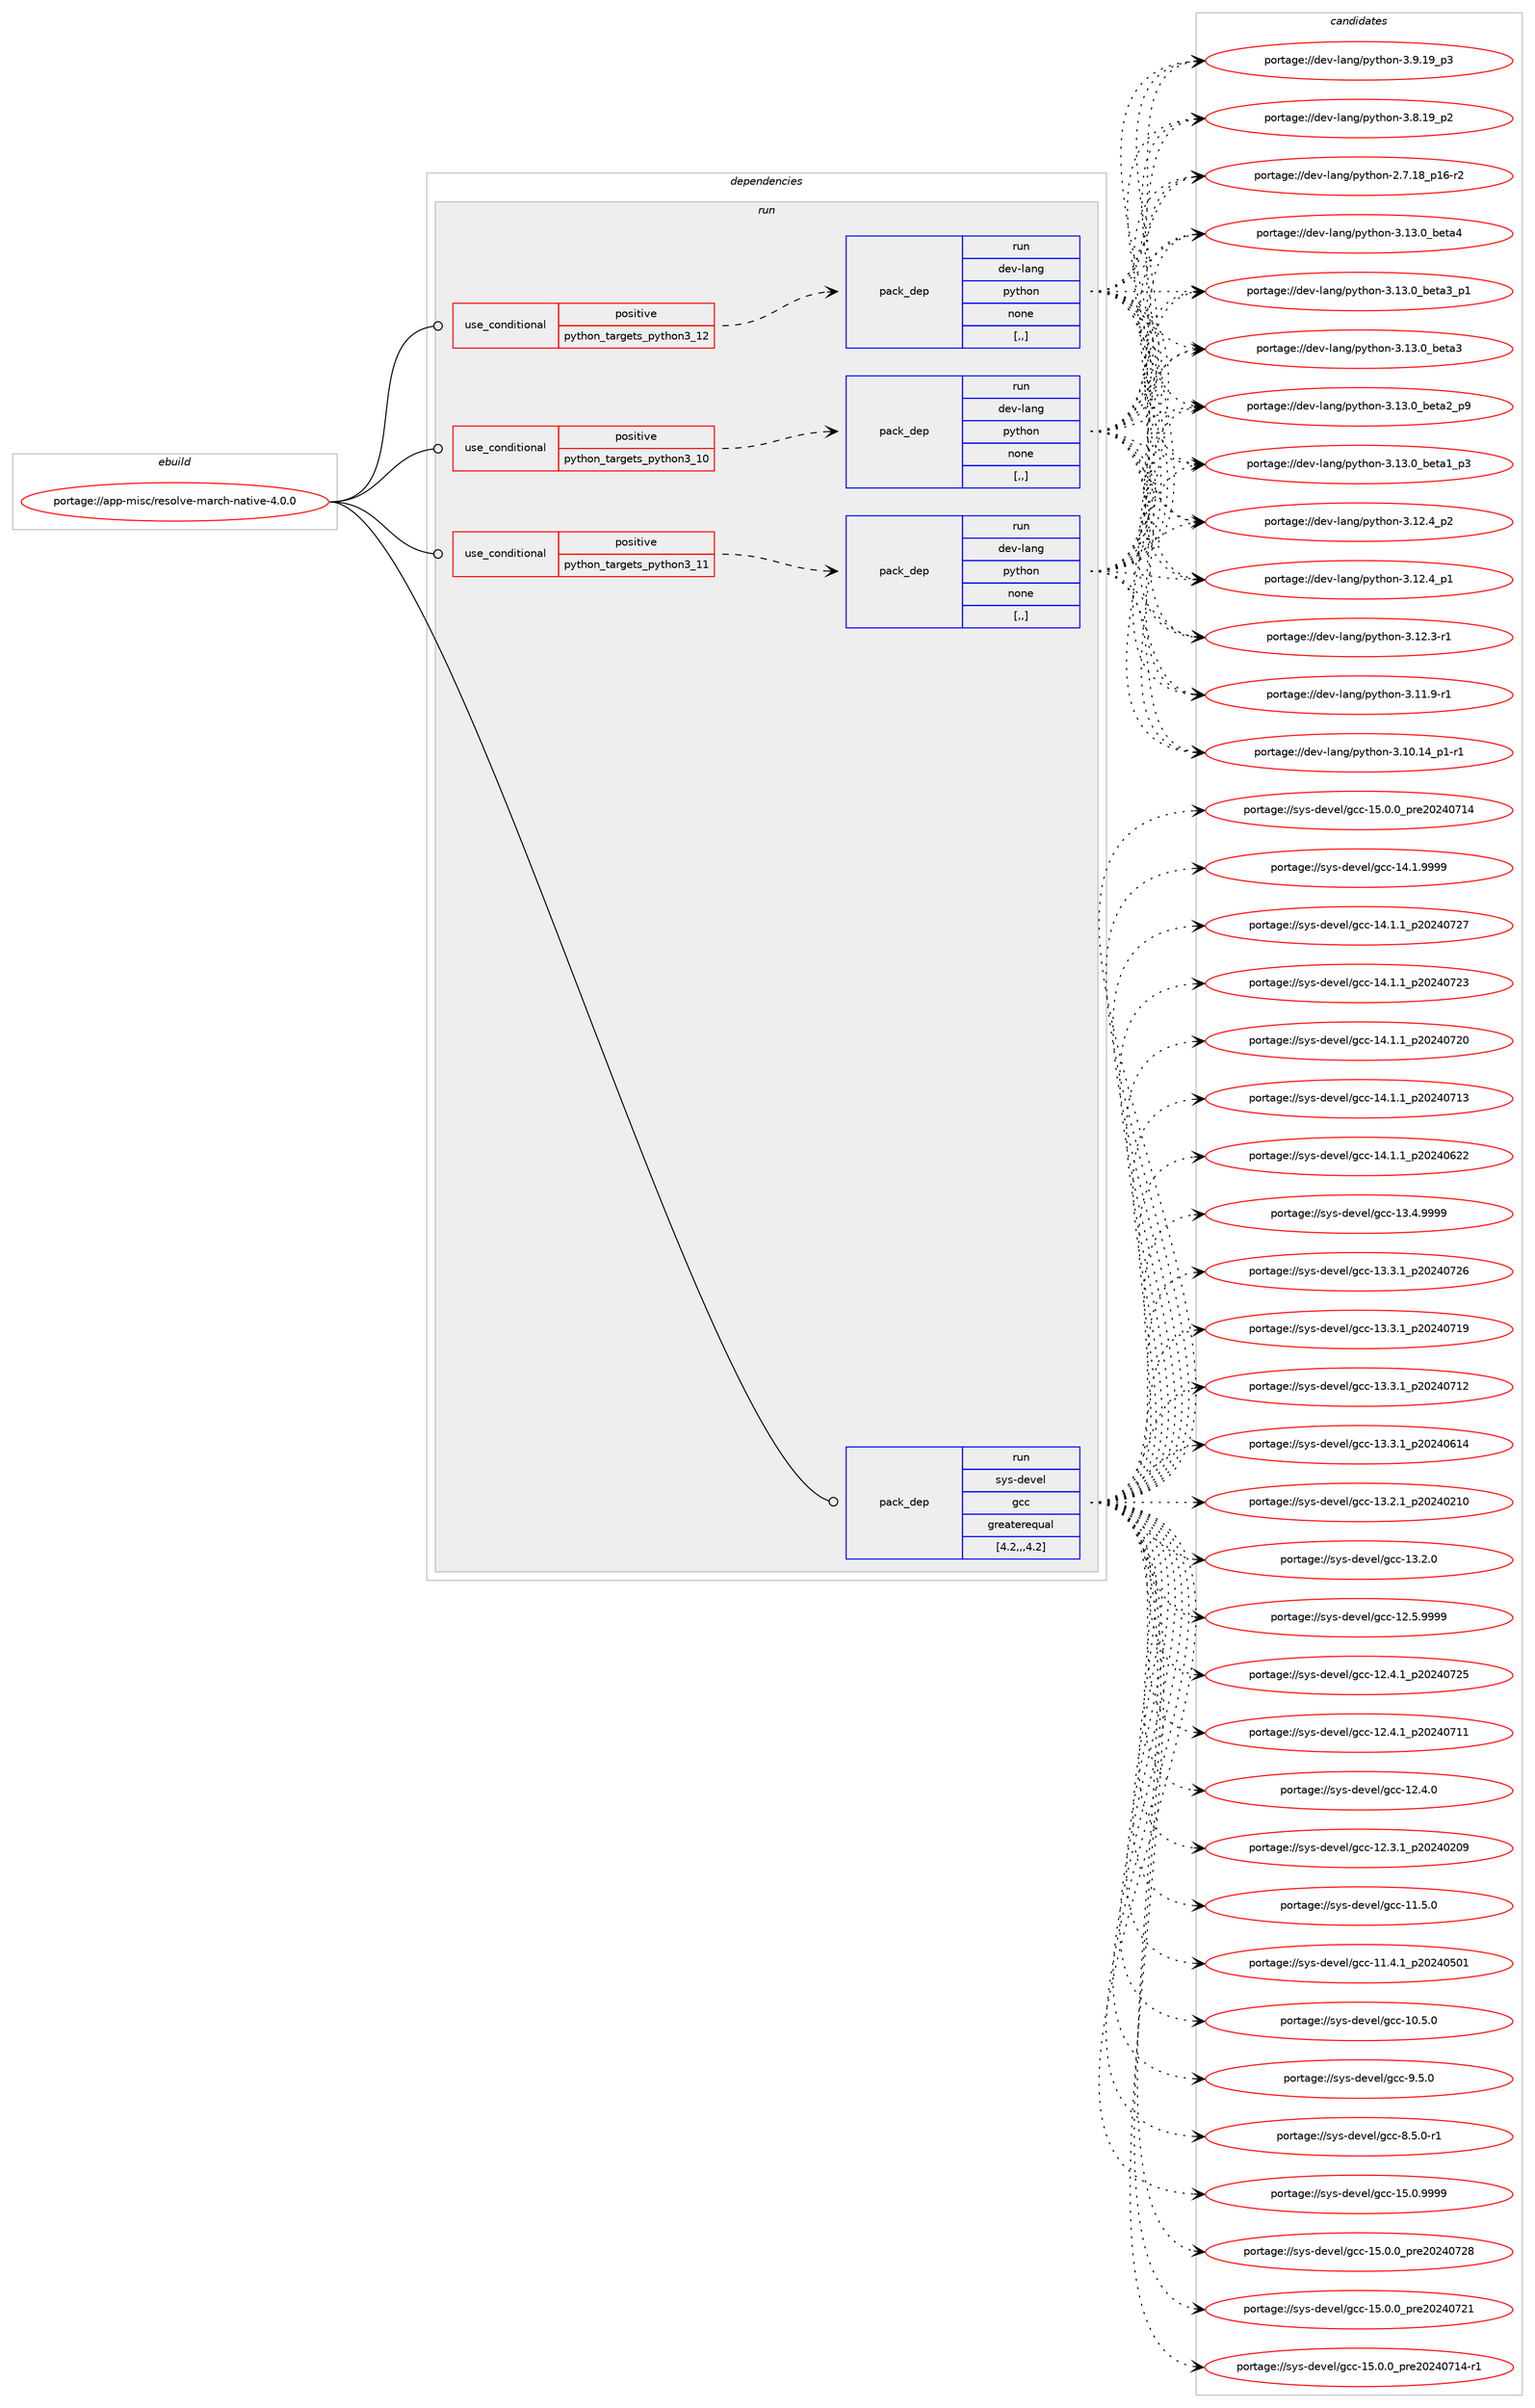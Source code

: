 digraph prolog {

# *************
# Graph options
# *************

newrank=true;
concentrate=true;
compound=true;
graph [rankdir=LR,fontname=Helvetica,fontsize=10,ranksep=1.5];#, ranksep=2.5, nodesep=0.2];
edge  [arrowhead=vee];
node  [fontname=Helvetica,fontsize=10];

# **********
# The ebuild
# **********

subgraph cluster_leftcol {
color=gray;
label=<<i>ebuild</i>>;
id [label="portage://app-misc/resolve-march-native-4.0.0", color=red, width=4, href="../app-misc/resolve-march-native-4.0.0.svg"];
}

# ****************
# The dependencies
# ****************

subgraph cluster_midcol {
color=gray;
label=<<i>dependencies</i>>;
subgraph cluster_compile {
fillcolor="#eeeeee";
style=filled;
label=<<i>compile</i>>;
}
subgraph cluster_compileandrun {
fillcolor="#eeeeee";
style=filled;
label=<<i>compile and run</i>>;
}
subgraph cluster_run {
fillcolor="#eeeeee";
style=filled;
label=<<i>run</i>>;
subgraph cond12679 {
dependency43880 [label=<<TABLE BORDER="0" CELLBORDER="1" CELLSPACING="0" CELLPADDING="4"><TR><TD ROWSPAN="3" CELLPADDING="10">use_conditional</TD></TR><TR><TD>positive</TD></TR><TR><TD>python_targets_python3_10</TD></TR></TABLE>>, shape=none, color=red];
subgraph pack30800 {
dependency43881 [label=<<TABLE BORDER="0" CELLBORDER="1" CELLSPACING="0" CELLPADDING="4" WIDTH="220"><TR><TD ROWSPAN="6" CELLPADDING="30">pack_dep</TD></TR><TR><TD WIDTH="110">run</TD></TR><TR><TD>dev-lang</TD></TR><TR><TD>python</TD></TR><TR><TD>none</TD></TR><TR><TD>[,,]</TD></TR></TABLE>>, shape=none, color=blue];
}
dependency43880:e -> dependency43881:w [weight=20,style="dashed",arrowhead="vee"];
}
id:e -> dependency43880:w [weight=20,style="solid",arrowhead="odot"];
subgraph cond12680 {
dependency43882 [label=<<TABLE BORDER="0" CELLBORDER="1" CELLSPACING="0" CELLPADDING="4"><TR><TD ROWSPAN="3" CELLPADDING="10">use_conditional</TD></TR><TR><TD>positive</TD></TR><TR><TD>python_targets_python3_11</TD></TR></TABLE>>, shape=none, color=red];
subgraph pack30801 {
dependency43883 [label=<<TABLE BORDER="0" CELLBORDER="1" CELLSPACING="0" CELLPADDING="4" WIDTH="220"><TR><TD ROWSPAN="6" CELLPADDING="30">pack_dep</TD></TR><TR><TD WIDTH="110">run</TD></TR><TR><TD>dev-lang</TD></TR><TR><TD>python</TD></TR><TR><TD>none</TD></TR><TR><TD>[,,]</TD></TR></TABLE>>, shape=none, color=blue];
}
dependency43882:e -> dependency43883:w [weight=20,style="dashed",arrowhead="vee"];
}
id:e -> dependency43882:w [weight=20,style="solid",arrowhead="odot"];
subgraph cond12681 {
dependency43884 [label=<<TABLE BORDER="0" CELLBORDER="1" CELLSPACING="0" CELLPADDING="4"><TR><TD ROWSPAN="3" CELLPADDING="10">use_conditional</TD></TR><TR><TD>positive</TD></TR><TR><TD>python_targets_python3_12</TD></TR></TABLE>>, shape=none, color=red];
subgraph pack30802 {
dependency43885 [label=<<TABLE BORDER="0" CELLBORDER="1" CELLSPACING="0" CELLPADDING="4" WIDTH="220"><TR><TD ROWSPAN="6" CELLPADDING="30">pack_dep</TD></TR><TR><TD WIDTH="110">run</TD></TR><TR><TD>dev-lang</TD></TR><TR><TD>python</TD></TR><TR><TD>none</TD></TR><TR><TD>[,,]</TD></TR></TABLE>>, shape=none, color=blue];
}
dependency43884:e -> dependency43885:w [weight=20,style="dashed",arrowhead="vee"];
}
id:e -> dependency43884:w [weight=20,style="solid",arrowhead="odot"];
subgraph pack30803 {
dependency43886 [label=<<TABLE BORDER="0" CELLBORDER="1" CELLSPACING="0" CELLPADDING="4" WIDTH="220"><TR><TD ROWSPAN="6" CELLPADDING="30">pack_dep</TD></TR><TR><TD WIDTH="110">run</TD></TR><TR><TD>sys-devel</TD></TR><TR><TD>gcc</TD></TR><TR><TD>greaterequal</TD></TR><TR><TD>[4.2,,,4.2]</TD></TR></TABLE>>, shape=none, color=blue];
}
id:e -> dependency43886:w [weight=20,style="solid",arrowhead="odot"];
}
}

# **************
# The candidates
# **************

subgraph cluster_choices {
rank=same;
color=gray;
label=<<i>candidates</i>>;

subgraph choice30800 {
color=black;
nodesep=1;
choice1001011184510897110103471121211161041111104551464951464895981011169752 [label="portage://dev-lang/python-3.13.0_beta4", color=red, width=4,href="../dev-lang/python-3.13.0_beta4.svg"];
choice10010111845108971101034711212111610411111045514649514648959810111697519511249 [label="portage://dev-lang/python-3.13.0_beta3_p1", color=red, width=4,href="../dev-lang/python-3.13.0_beta3_p1.svg"];
choice1001011184510897110103471121211161041111104551464951464895981011169751 [label="portage://dev-lang/python-3.13.0_beta3", color=red, width=4,href="../dev-lang/python-3.13.0_beta3.svg"];
choice10010111845108971101034711212111610411111045514649514648959810111697509511257 [label="portage://dev-lang/python-3.13.0_beta2_p9", color=red, width=4,href="../dev-lang/python-3.13.0_beta2_p9.svg"];
choice10010111845108971101034711212111610411111045514649514648959810111697499511251 [label="portage://dev-lang/python-3.13.0_beta1_p3", color=red, width=4,href="../dev-lang/python-3.13.0_beta1_p3.svg"];
choice100101118451089711010347112121116104111110455146495046529511250 [label="portage://dev-lang/python-3.12.4_p2", color=red, width=4,href="../dev-lang/python-3.12.4_p2.svg"];
choice100101118451089711010347112121116104111110455146495046529511249 [label="portage://dev-lang/python-3.12.4_p1", color=red, width=4,href="../dev-lang/python-3.12.4_p1.svg"];
choice100101118451089711010347112121116104111110455146495046514511449 [label="portage://dev-lang/python-3.12.3-r1", color=red, width=4,href="../dev-lang/python-3.12.3-r1.svg"];
choice100101118451089711010347112121116104111110455146494946574511449 [label="portage://dev-lang/python-3.11.9-r1", color=red, width=4,href="../dev-lang/python-3.11.9-r1.svg"];
choice100101118451089711010347112121116104111110455146494846495295112494511449 [label="portage://dev-lang/python-3.10.14_p1-r1", color=red, width=4,href="../dev-lang/python-3.10.14_p1-r1.svg"];
choice100101118451089711010347112121116104111110455146574649579511251 [label="portage://dev-lang/python-3.9.19_p3", color=red, width=4,href="../dev-lang/python-3.9.19_p3.svg"];
choice100101118451089711010347112121116104111110455146564649579511250 [label="portage://dev-lang/python-3.8.19_p2", color=red, width=4,href="../dev-lang/python-3.8.19_p2.svg"];
choice100101118451089711010347112121116104111110455046554649569511249544511450 [label="portage://dev-lang/python-2.7.18_p16-r2", color=red, width=4,href="../dev-lang/python-2.7.18_p16-r2.svg"];
dependency43881:e -> choice1001011184510897110103471121211161041111104551464951464895981011169752:w [style=dotted,weight="100"];
dependency43881:e -> choice10010111845108971101034711212111610411111045514649514648959810111697519511249:w [style=dotted,weight="100"];
dependency43881:e -> choice1001011184510897110103471121211161041111104551464951464895981011169751:w [style=dotted,weight="100"];
dependency43881:e -> choice10010111845108971101034711212111610411111045514649514648959810111697509511257:w [style=dotted,weight="100"];
dependency43881:e -> choice10010111845108971101034711212111610411111045514649514648959810111697499511251:w [style=dotted,weight="100"];
dependency43881:e -> choice100101118451089711010347112121116104111110455146495046529511250:w [style=dotted,weight="100"];
dependency43881:e -> choice100101118451089711010347112121116104111110455146495046529511249:w [style=dotted,weight="100"];
dependency43881:e -> choice100101118451089711010347112121116104111110455146495046514511449:w [style=dotted,weight="100"];
dependency43881:e -> choice100101118451089711010347112121116104111110455146494946574511449:w [style=dotted,weight="100"];
dependency43881:e -> choice100101118451089711010347112121116104111110455146494846495295112494511449:w [style=dotted,weight="100"];
dependency43881:e -> choice100101118451089711010347112121116104111110455146574649579511251:w [style=dotted,weight="100"];
dependency43881:e -> choice100101118451089711010347112121116104111110455146564649579511250:w [style=dotted,weight="100"];
dependency43881:e -> choice100101118451089711010347112121116104111110455046554649569511249544511450:w [style=dotted,weight="100"];
}
subgraph choice30801 {
color=black;
nodesep=1;
choice1001011184510897110103471121211161041111104551464951464895981011169752 [label="portage://dev-lang/python-3.13.0_beta4", color=red, width=4,href="../dev-lang/python-3.13.0_beta4.svg"];
choice10010111845108971101034711212111610411111045514649514648959810111697519511249 [label="portage://dev-lang/python-3.13.0_beta3_p1", color=red, width=4,href="../dev-lang/python-3.13.0_beta3_p1.svg"];
choice1001011184510897110103471121211161041111104551464951464895981011169751 [label="portage://dev-lang/python-3.13.0_beta3", color=red, width=4,href="../dev-lang/python-3.13.0_beta3.svg"];
choice10010111845108971101034711212111610411111045514649514648959810111697509511257 [label="portage://dev-lang/python-3.13.0_beta2_p9", color=red, width=4,href="../dev-lang/python-3.13.0_beta2_p9.svg"];
choice10010111845108971101034711212111610411111045514649514648959810111697499511251 [label="portage://dev-lang/python-3.13.0_beta1_p3", color=red, width=4,href="../dev-lang/python-3.13.0_beta1_p3.svg"];
choice100101118451089711010347112121116104111110455146495046529511250 [label="portage://dev-lang/python-3.12.4_p2", color=red, width=4,href="../dev-lang/python-3.12.4_p2.svg"];
choice100101118451089711010347112121116104111110455146495046529511249 [label="portage://dev-lang/python-3.12.4_p1", color=red, width=4,href="../dev-lang/python-3.12.4_p1.svg"];
choice100101118451089711010347112121116104111110455146495046514511449 [label="portage://dev-lang/python-3.12.3-r1", color=red, width=4,href="../dev-lang/python-3.12.3-r1.svg"];
choice100101118451089711010347112121116104111110455146494946574511449 [label="portage://dev-lang/python-3.11.9-r1", color=red, width=4,href="../dev-lang/python-3.11.9-r1.svg"];
choice100101118451089711010347112121116104111110455146494846495295112494511449 [label="portage://dev-lang/python-3.10.14_p1-r1", color=red, width=4,href="../dev-lang/python-3.10.14_p1-r1.svg"];
choice100101118451089711010347112121116104111110455146574649579511251 [label="portage://dev-lang/python-3.9.19_p3", color=red, width=4,href="../dev-lang/python-3.9.19_p3.svg"];
choice100101118451089711010347112121116104111110455146564649579511250 [label="portage://dev-lang/python-3.8.19_p2", color=red, width=4,href="../dev-lang/python-3.8.19_p2.svg"];
choice100101118451089711010347112121116104111110455046554649569511249544511450 [label="portage://dev-lang/python-2.7.18_p16-r2", color=red, width=4,href="../dev-lang/python-2.7.18_p16-r2.svg"];
dependency43883:e -> choice1001011184510897110103471121211161041111104551464951464895981011169752:w [style=dotted,weight="100"];
dependency43883:e -> choice10010111845108971101034711212111610411111045514649514648959810111697519511249:w [style=dotted,weight="100"];
dependency43883:e -> choice1001011184510897110103471121211161041111104551464951464895981011169751:w [style=dotted,weight="100"];
dependency43883:e -> choice10010111845108971101034711212111610411111045514649514648959810111697509511257:w [style=dotted,weight="100"];
dependency43883:e -> choice10010111845108971101034711212111610411111045514649514648959810111697499511251:w [style=dotted,weight="100"];
dependency43883:e -> choice100101118451089711010347112121116104111110455146495046529511250:w [style=dotted,weight="100"];
dependency43883:e -> choice100101118451089711010347112121116104111110455146495046529511249:w [style=dotted,weight="100"];
dependency43883:e -> choice100101118451089711010347112121116104111110455146495046514511449:w [style=dotted,weight="100"];
dependency43883:e -> choice100101118451089711010347112121116104111110455146494946574511449:w [style=dotted,weight="100"];
dependency43883:e -> choice100101118451089711010347112121116104111110455146494846495295112494511449:w [style=dotted,weight="100"];
dependency43883:e -> choice100101118451089711010347112121116104111110455146574649579511251:w [style=dotted,weight="100"];
dependency43883:e -> choice100101118451089711010347112121116104111110455146564649579511250:w [style=dotted,weight="100"];
dependency43883:e -> choice100101118451089711010347112121116104111110455046554649569511249544511450:w [style=dotted,weight="100"];
}
subgraph choice30802 {
color=black;
nodesep=1;
choice1001011184510897110103471121211161041111104551464951464895981011169752 [label="portage://dev-lang/python-3.13.0_beta4", color=red, width=4,href="../dev-lang/python-3.13.0_beta4.svg"];
choice10010111845108971101034711212111610411111045514649514648959810111697519511249 [label="portage://dev-lang/python-3.13.0_beta3_p1", color=red, width=4,href="../dev-lang/python-3.13.0_beta3_p1.svg"];
choice1001011184510897110103471121211161041111104551464951464895981011169751 [label="portage://dev-lang/python-3.13.0_beta3", color=red, width=4,href="../dev-lang/python-3.13.0_beta3.svg"];
choice10010111845108971101034711212111610411111045514649514648959810111697509511257 [label="portage://dev-lang/python-3.13.0_beta2_p9", color=red, width=4,href="../dev-lang/python-3.13.0_beta2_p9.svg"];
choice10010111845108971101034711212111610411111045514649514648959810111697499511251 [label="portage://dev-lang/python-3.13.0_beta1_p3", color=red, width=4,href="../dev-lang/python-3.13.0_beta1_p3.svg"];
choice100101118451089711010347112121116104111110455146495046529511250 [label="portage://dev-lang/python-3.12.4_p2", color=red, width=4,href="../dev-lang/python-3.12.4_p2.svg"];
choice100101118451089711010347112121116104111110455146495046529511249 [label="portage://dev-lang/python-3.12.4_p1", color=red, width=4,href="../dev-lang/python-3.12.4_p1.svg"];
choice100101118451089711010347112121116104111110455146495046514511449 [label="portage://dev-lang/python-3.12.3-r1", color=red, width=4,href="../dev-lang/python-3.12.3-r1.svg"];
choice100101118451089711010347112121116104111110455146494946574511449 [label="portage://dev-lang/python-3.11.9-r1", color=red, width=4,href="../dev-lang/python-3.11.9-r1.svg"];
choice100101118451089711010347112121116104111110455146494846495295112494511449 [label="portage://dev-lang/python-3.10.14_p1-r1", color=red, width=4,href="../dev-lang/python-3.10.14_p1-r1.svg"];
choice100101118451089711010347112121116104111110455146574649579511251 [label="portage://dev-lang/python-3.9.19_p3", color=red, width=4,href="../dev-lang/python-3.9.19_p3.svg"];
choice100101118451089711010347112121116104111110455146564649579511250 [label="portage://dev-lang/python-3.8.19_p2", color=red, width=4,href="../dev-lang/python-3.8.19_p2.svg"];
choice100101118451089711010347112121116104111110455046554649569511249544511450 [label="portage://dev-lang/python-2.7.18_p16-r2", color=red, width=4,href="../dev-lang/python-2.7.18_p16-r2.svg"];
dependency43885:e -> choice1001011184510897110103471121211161041111104551464951464895981011169752:w [style=dotted,weight="100"];
dependency43885:e -> choice10010111845108971101034711212111610411111045514649514648959810111697519511249:w [style=dotted,weight="100"];
dependency43885:e -> choice1001011184510897110103471121211161041111104551464951464895981011169751:w [style=dotted,weight="100"];
dependency43885:e -> choice10010111845108971101034711212111610411111045514649514648959810111697509511257:w [style=dotted,weight="100"];
dependency43885:e -> choice10010111845108971101034711212111610411111045514649514648959810111697499511251:w [style=dotted,weight="100"];
dependency43885:e -> choice100101118451089711010347112121116104111110455146495046529511250:w [style=dotted,weight="100"];
dependency43885:e -> choice100101118451089711010347112121116104111110455146495046529511249:w [style=dotted,weight="100"];
dependency43885:e -> choice100101118451089711010347112121116104111110455146495046514511449:w [style=dotted,weight="100"];
dependency43885:e -> choice100101118451089711010347112121116104111110455146494946574511449:w [style=dotted,weight="100"];
dependency43885:e -> choice100101118451089711010347112121116104111110455146494846495295112494511449:w [style=dotted,weight="100"];
dependency43885:e -> choice100101118451089711010347112121116104111110455146574649579511251:w [style=dotted,weight="100"];
dependency43885:e -> choice100101118451089711010347112121116104111110455146564649579511250:w [style=dotted,weight="100"];
dependency43885:e -> choice100101118451089711010347112121116104111110455046554649569511249544511450:w [style=dotted,weight="100"];
}
subgraph choice30803 {
color=black;
nodesep=1;
choice1151211154510010111810110847103999945495346484657575757 [label="portage://sys-devel/gcc-15.0.9999", color=red, width=4,href="../sys-devel/gcc-15.0.9999.svg"];
choice1151211154510010111810110847103999945495346484648951121141015048505248555056 [label="portage://sys-devel/gcc-15.0.0_pre20240728", color=red, width=4,href="../sys-devel/gcc-15.0.0_pre20240728.svg"];
choice1151211154510010111810110847103999945495346484648951121141015048505248555049 [label="portage://sys-devel/gcc-15.0.0_pre20240721", color=red, width=4,href="../sys-devel/gcc-15.0.0_pre20240721.svg"];
choice11512111545100101118101108471039999454953464846489511211410150485052485549524511449 [label="portage://sys-devel/gcc-15.0.0_pre20240714-r1", color=red, width=4,href="../sys-devel/gcc-15.0.0_pre20240714-r1.svg"];
choice1151211154510010111810110847103999945495346484648951121141015048505248554952 [label="portage://sys-devel/gcc-15.0.0_pre20240714", color=red, width=4,href="../sys-devel/gcc-15.0.0_pre20240714.svg"];
choice1151211154510010111810110847103999945495246494657575757 [label="portage://sys-devel/gcc-14.1.9999", color=red, width=4,href="../sys-devel/gcc-14.1.9999.svg"];
choice1151211154510010111810110847103999945495246494649951125048505248555055 [label="portage://sys-devel/gcc-14.1.1_p20240727", color=red, width=4,href="../sys-devel/gcc-14.1.1_p20240727.svg"];
choice1151211154510010111810110847103999945495246494649951125048505248555051 [label="portage://sys-devel/gcc-14.1.1_p20240723", color=red, width=4,href="../sys-devel/gcc-14.1.1_p20240723.svg"];
choice1151211154510010111810110847103999945495246494649951125048505248555048 [label="portage://sys-devel/gcc-14.1.1_p20240720", color=red, width=4,href="../sys-devel/gcc-14.1.1_p20240720.svg"];
choice1151211154510010111810110847103999945495246494649951125048505248554951 [label="portage://sys-devel/gcc-14.1.1_p20240713", color=red, width=4,href="../sys-devel/gcc-14.1.1_p20240713.svg"];
choice1151211154510010111810110847103999945495246494649951125048505248545050 [label="portage://sys-devel/gcc-14.1.1_p20240622", color=red, width=4,href="../sys-devel/gcc-14.1.1_p20240622.svg"];
choice1151211154510010111810110847103999945495146524657575757 [label="portage://sys-devel/gcc-13.4.9999", color=red, width=4,href="../sys-devel/gcc-13.4.9999.svg"];
choice1151211154510010111810110847103999945495146514649951125048505248555054 [label="portage://sys-devel/gcc-13.3.1_p20240726", color=red, width=4,href="../sys-devel/gcc-13.3.1_p20240726.svg"];
choice1151211154510010111810110847103999945495146514649951125048505248554957 [label="portage://sys-devel/gcc-13.3.1_p20240719", color=red, width=4,href="../sys-devel/gcc-13.3.1_p20240719.svg"];
choice1151211154510010111810110847103999945495146514649951125048505248554950 [label="portage://sys-devel/gcc-13.3.1_p20240712", color=red, width=4,href="../sys-devel/gcc-13.3.1_p20240712.svg"];
choice1151211154510010111810110847103999945495146514649951125048505248544952 [label="portage://sys-devel/gcc-13.3.1_p20240614", color=red, width=4,href="../sys-devel/gcc-13.3.1_p20240614.svg"];
choice1151211154510010111810110847103999945495146504649951125048505248504948 [label="portage://sys-devel/gcc-13.2.1_p20240210", color=red, width=4,href="../sys-devel/gcc-13.2.1_p20240210.svg"];
choice1151211154510010111810110847103999945495146504648 [label="portage://sys-devel/gcc-13.2.0", color=red, width=4,href="../sys-devel/gcc-13.2.0.svg"];
choice1151211154510010111810110847103999945495046534657575757 [label="portage://sys-devel/gcc-12.5.9999", color=red, width=4,href="../sys-devel/gcc-12.5.9999.svg"];
choice1151211154510010111810110847103999945495046524649951125048505248555053 [label="portage://sys-devel/gcc-12.4.1_p20240725", color=red, width=4,href="../sys-devel/gcc-12.4.1_p20240725.svg"];
choice1151211154510010111810110847103999945495046524649951125048505248554949 [label="portage://sys-devel/gcc-12.4.1_p20240711", color=red, width=4,href="../sys-devel/gcc-12.4.1_p20240711.svg"];
choice1151211154510010111810110847103999945495046524648 [label="portage://sys-devel/gcc-12.4.0", color=red, width=4,href="../sys-devel/gcc-12.4.0.svg"];
choice1151211154510010111810110847103999945495046514649951125048505248504857 [label="portage://sys-devel/gcc-12.3.1_p20240209", color=red, width=4,href="../sys-devel/gcc-12.3.1_p20240209.svg"];
choice1151211154510010111810110847103999945494946534648 [label="portage://sys-devel/gcc-11.5.0", color=red, width=4,href="../sys-devel/gcc-11.5.0.svg"];
choice1151211154510010111810110847103999945494946524649951125048505248534849 [label="portage://sys-devel/gcc-11.4.1_p20240501", color=red, width=4,href="../sys-devel/gcc-11.4.1_p20240501.svg"];
choice1151211154510010111810110847103999945494846534648 [label="portage://sys-devel/gcc-10.5.0", color=red, width=4,href="../sys-devel/gcc-10.5.0.svg"];
choice11512111545100101118101108471039999455746534648 [label="portage://sys-devel/gcc-9.5.0", color=red, width=4,href="../sys-devel/gcc-9.5.0.svg"];
choice115121115451001011181011084710399994556465346484511449 [label="portage://sys-devel/gcc-8.5.0-r1", color=red, width=4,href="../sys-devel/gcc-8.5.0-r1.svg"];
dependency43886:e -> choice1151211154510010111810110847103999945495346484657575757:w [style=dotted,weight="100"];
dependency43886:e -> choice1151211154510010111810110847103999945495346484648951121141015048505248555056:w [style=dotted,weight="100"];
dependency43886:e -> choice1151211154510010111810110847103999945495346484648951121141015048505248555049:w [style=dotted,weight="100"];
dependency43886:e -> choice11512111545100101118101108471039999454953464846489511211410150485052485549524511449:w [style=dotted,weight="100"];
dependency43886:e -> choice1151211154510010111810110847103999945495346484648951121141015048505248554952:w [style=dotted,weight="100"];
dependency43886:e -> choice1151211154510010111810110847103999945495246494657575757:w [style=dotted,weight="100"];
dependency43886:e -> choice1151211154510010111810110847103999945495246494649951125048505248555055:w [style=dotted,weight="100"];
dependency43886:e -> choice1151211154510010111810110847103999945495246494649951125048505248555051:w [style=dotted,weight="100"];
dependency43886:e -> choice1151211154510010111810110847103999945495246494649951125048505248555048:w [style=dotted,weight="100"];
dependency43886:e -> choice1151211154510010111810110847103999945495246494649951125048505248554951:w [style=dotted,weight="100"];
dependency43886:e -> choice1151211154510010111810110847103999945495246494649951125048505248545050:w [style=dotted,weight="100"];
dependency43886:e -> choice1151211154510010111810110847103999945495146524657575757:w [style=dotted,weight="100"];
dependency43886:e -> choice1151211154510010111810110847103999945495146514649951125048505248555054:w [style=dotted,weight="100"];
dependency43886:e -> choice1151211154510010111810110847103999945495146514649951125048505248554957:w [style=dotted,weight="100"];
dependency43886:e -> choice1151211154510010111810110847103999945495146514649951125048505248554950:w [style=dotted,weight="100"];
dependency43886:e -> choice1151211154510010111810110847103999945495146514649951125048505248544952:w [style=dotted,weight="100"];
dependency43886:e -> choice1151211154510010111810110847103999945495146504649951125048505248504948:w [style=dotted,weight="100"];
dependency43886:e -> choice1151211154510010111810110847103999945495146504648:w [style=dotted,weight="100"];
dependency43886:e -> choice1151211154510010111810110847103999945495046534657575757:w [style=dotted,weight="100"];
dependency43886:e -> choice1151211154510010111810110847103999945495046524649951125048505248555053:w [style=dotted,weight="100"];
dependency43886:e -> choice1151211154510010111810110847103999945495046524649951125048505248554949:w [style=dotted,weight="100"];
dependency43886:e -> choice1151211154510010111810110847103999945495046524648:w [style=dotted,weight="100"];
dependency43886:e -> choice1151211154510010111810110847103999945495046514649951125048505248504857:w [style=dotted,weight="100"];
dependency43886:e -> choice1151211154510010111810110847103999945494946534648:w [style=dotted,weight="100"];
dependency43886:e -> choice1151211154510010111810110847103999945494946524649951125048505248534849:w [style=dotted,weight="100"];
dependency43886:e -> choice1151211154510010111810110847103999945494846534648:w [style=dotted,weight="100"];
dependency43886:e -> choice11512111545100101118101108471039999455746534648:w [style=dotted,weight="100"];
dependency43886:e -> choice115121115451001011181011084710399994556465346484511449:w [style=dotted,weight="100"];
}
}

}
